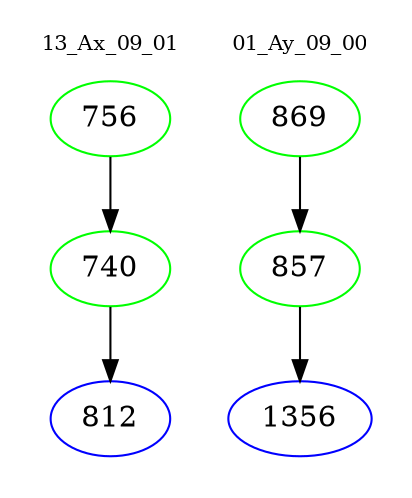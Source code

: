 digraph{
subgraph cluster_0 {
color = white
label = "13_Ax_09_01";
fontsize=10;
T0_756 [label="756", color="green"]
T0_756 -> T0_740 [color="black"]
T0_740 [label="740", color="green"]
T0_740 -> T0_812 [color="black"]
T0_812 [label="812", color="blue"]
}
subgraph cluster_1 {
color = white
label = "01_Ay_09_00";
fontsize=10;
T1_869 [label="869", color="green"]
T1_869 -> T1_857 [color="black"]
T1_857 [label="857", color="green"]
T1_857 -> T1_1356 [color="black"]
T1_1356 [label="1356", color="blue"]
}
}

